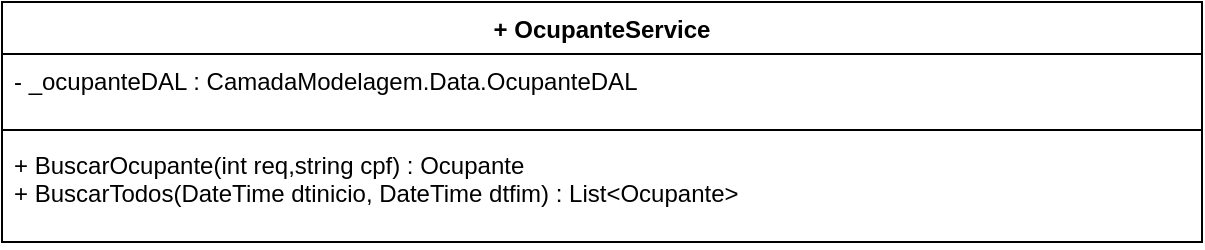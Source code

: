 <mxfile version="12.2.0" type="device" pages="1"><diagram id="-L9IpRQf3EQlU6v8rdQ8" name="Page-1"><mxGraphModel dx="984" dy="349" grid="1" gridSize="10" guides="1" tooltips="1" connect="1" arrows="1" fold="1" page="1" pageScale="1" pageWidth="1169" pageHeight="827" math="0" shadow="0"><root><mxCell id="0"/><mxCell id="1" parent="0"/><mxCell id="MYMX8F3CuHnzxPZbWVWI-5" value="+ OcupanteService" style="swimlane;fontStyle=1;align=center;verticalAlign=top;childLayout=stackLayout;horizontal=1;startSize=26;horizontalStack=0;resizeParent=1;resizeParentMax=0;resizeLast=0;collapsible=1;marginBottom=0;" parent="1" vertex="1"><mxGeometry x="10" y="70" width="600" height="120" as="geometry"/></mxCell><mxCell id="MYMX8F3CuHnzxPZbWVWI-6" value="- _ocupanteDAL : CamadaModelagem.Data.OcupanteDAL" style="text;strokeColor=none;fillColor=none;align=left;verticalAlign=top;spacingLeft=4;spacingRight=4;overflow=hidden;rotatable=0;points=[[0,0.5],[1,0.5]];portConstraint=eastwest;" parent="MYMX8F3CuHnzxPZbWVWI-5" vertex="1"><mxGeometry y="26" width="600" height="34" as="geometry"/></mxCell><mxCell id="MYMX8F3CuHnzxPZbWVWI-7" value="" style="line;strokeWidth=1;fillColor=none;align=left;verticalAlign=middle;spacingTop=-1;spacingLeft=3;spacingRight=3;rotatable=0;labelPosition=right;points=[];portConstraint=eastwest;" parent="MYMX8F3CuHnzxPZbWVWI-5" vertex="1"><mxGeometry y="60" width="600" height="8" as="geometry"/></mxCell><mxCell id="MYMX8F3CuHnzxPZbWVWI-8" value="+ BuscarOcupante(int req,string cpf) : Ocupante&#10;+ BuscarTodos(DateTime dtinicio, DateTime dtfim) : List&lt;Ocupante&gt;" style="text;strokeColor=none;fillColor=none;align=left;verticalAlign=top;spacingLeft=4;spacingRight=4;overflow=hidden;rotatable=0;points=[[0,0.5],[1,0.5]];portConstraint=eastwest;" parent="MYMX8F3CuHnzxPZbWVWI-5" vertex="1"><mxGeometry y="68" width="600" height="52" as="geometry"/></mxCell></root></mxGraphModel></diagram></mxfile>